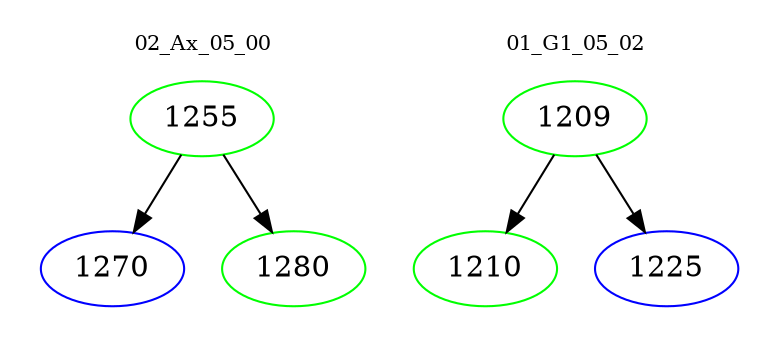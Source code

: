 digraph{
subgraph cluster_0 {
color = white
label = "02_Ax_05_00";
fontsize=10;
T0_1255 [label="1255", color="green"]
T0_1255 -> T0_1270 [color="black"]
T0_1270 [label="1270", color="blue"]
T0_1255 -> T0_1280 [color="black"]
T0_1280 [label="1280", color="green"]
}
subgraph cluster_1 {
color = white
label = "01_G1_05_02";
fontsize=10;
T1_1209 [label="1209", color="green"]
T1_1209 -> T1_1210 [color="black"]
T1_1210 [label="1210", color="green"]
T1_1209 -> T1_1225 [color="black"]
T1_1225 [label="1225", color="blue"]
}
}
